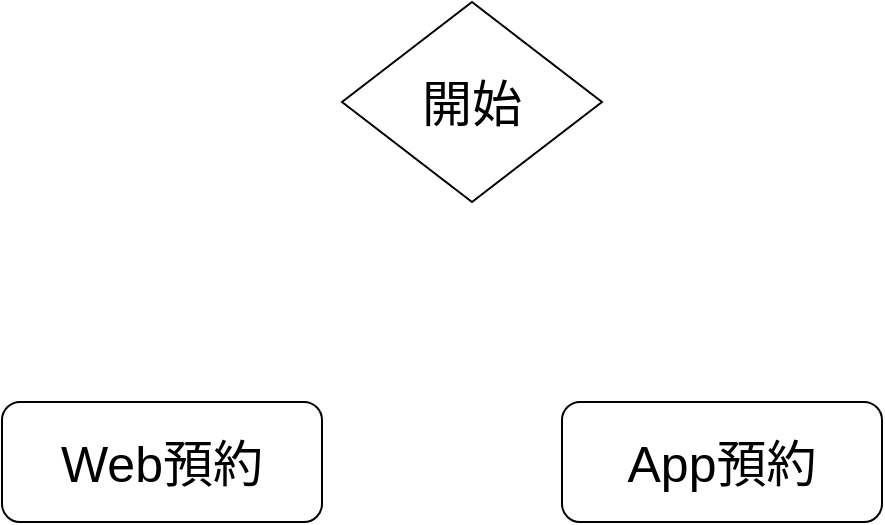 <mxfile version="13.6.5" type="github">
  <diagram id="dnRgv7B2gYc5I0xisCOR" name="Page-1">
    <mxGraphModel dx="1422" dy="883" grid="1" gridSize="10" guides="1" tooltips="1" connect="1" arrows="1" fold="1" page="1" pageScale="1" pageWidth="1920" pageHeight="1200" math="0" shadow="0">
      <root>
        <mxCell id="0" />
        <mxCell id="1" parent="0" />
        <mxCell id="JxTsUpEeMa1ZSkfOxO1r-1" value="開始" style="rhombus;whiteSpace=wrap;html=1;fontSize=25;" vertex="1" parent="1">
          <mxGeometry x="290" y="60" width="130" height="100" as="geometry" />
        </mxCell>
        <mxCell id="JxTsUpEeMa1ZSkfOxO1r-2" value="Web預約" style="rounded=1;whiteSpace=wrap;html=1;fontSize=25;" vertex="1" parent="1">
          <mxGeometry x="120" y="260" width="160" height="60" as="geometry" />
        </mxCell>
        <mxCell id="JxTsUpEeMa1ZSkfOxO1r-3" value="App預約" style="rounded=1;whiteSpace=wrap;html=1;fontSize=25;" vertex="1" parent="1">
          <mxGeometry x="400" y="260" width="160" height="60" as="geometry" />
        </mxCell>
      </root>
    </mxGraphModel>
  </diagram>
</mxfile>
